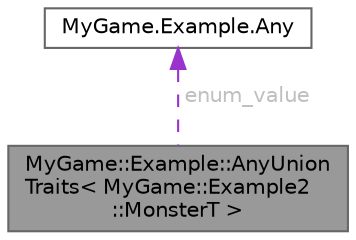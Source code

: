 digraph "MyGame::Example::AnyUnionTraits&lt; MyGame::Example2::MonsterT &gt;"
{
 // LATEX_PDF_SIZE
  bgcolor="transparent";
  edge [fontname=Helvetica,fontsize=10,labelfontname=Helvetica,labelfontsize=10];
  node [fontname=Helvetica,fontsize=10,shape=box,height=0.2,width=0.4];
  Node1 [id="Node000001",label="MyGame::Example::AnyUnion\lTraits\< MyGame::Example2\l::MonsterT \>",height=0.2,width=0.4,color="gray40", fillcolor="grey60", style="filled", fontcolor="black",tooltip=" "];
  Node2 -> Node1 [id="edge1_Node000001_Node000002",dir="back",color="darkorchid3",style="dashed",tooltip=" ",label=" enum_value",fontcolor="grey" ];
  Node2 [id="Node000002",label="MyGame.Example.Any",height=0.2,width=0.4,color="gray40", fillcolor="white", style="filled",URL="$classMyGame_1_1Example_1_1Any.html",tooltip=" "];
}
